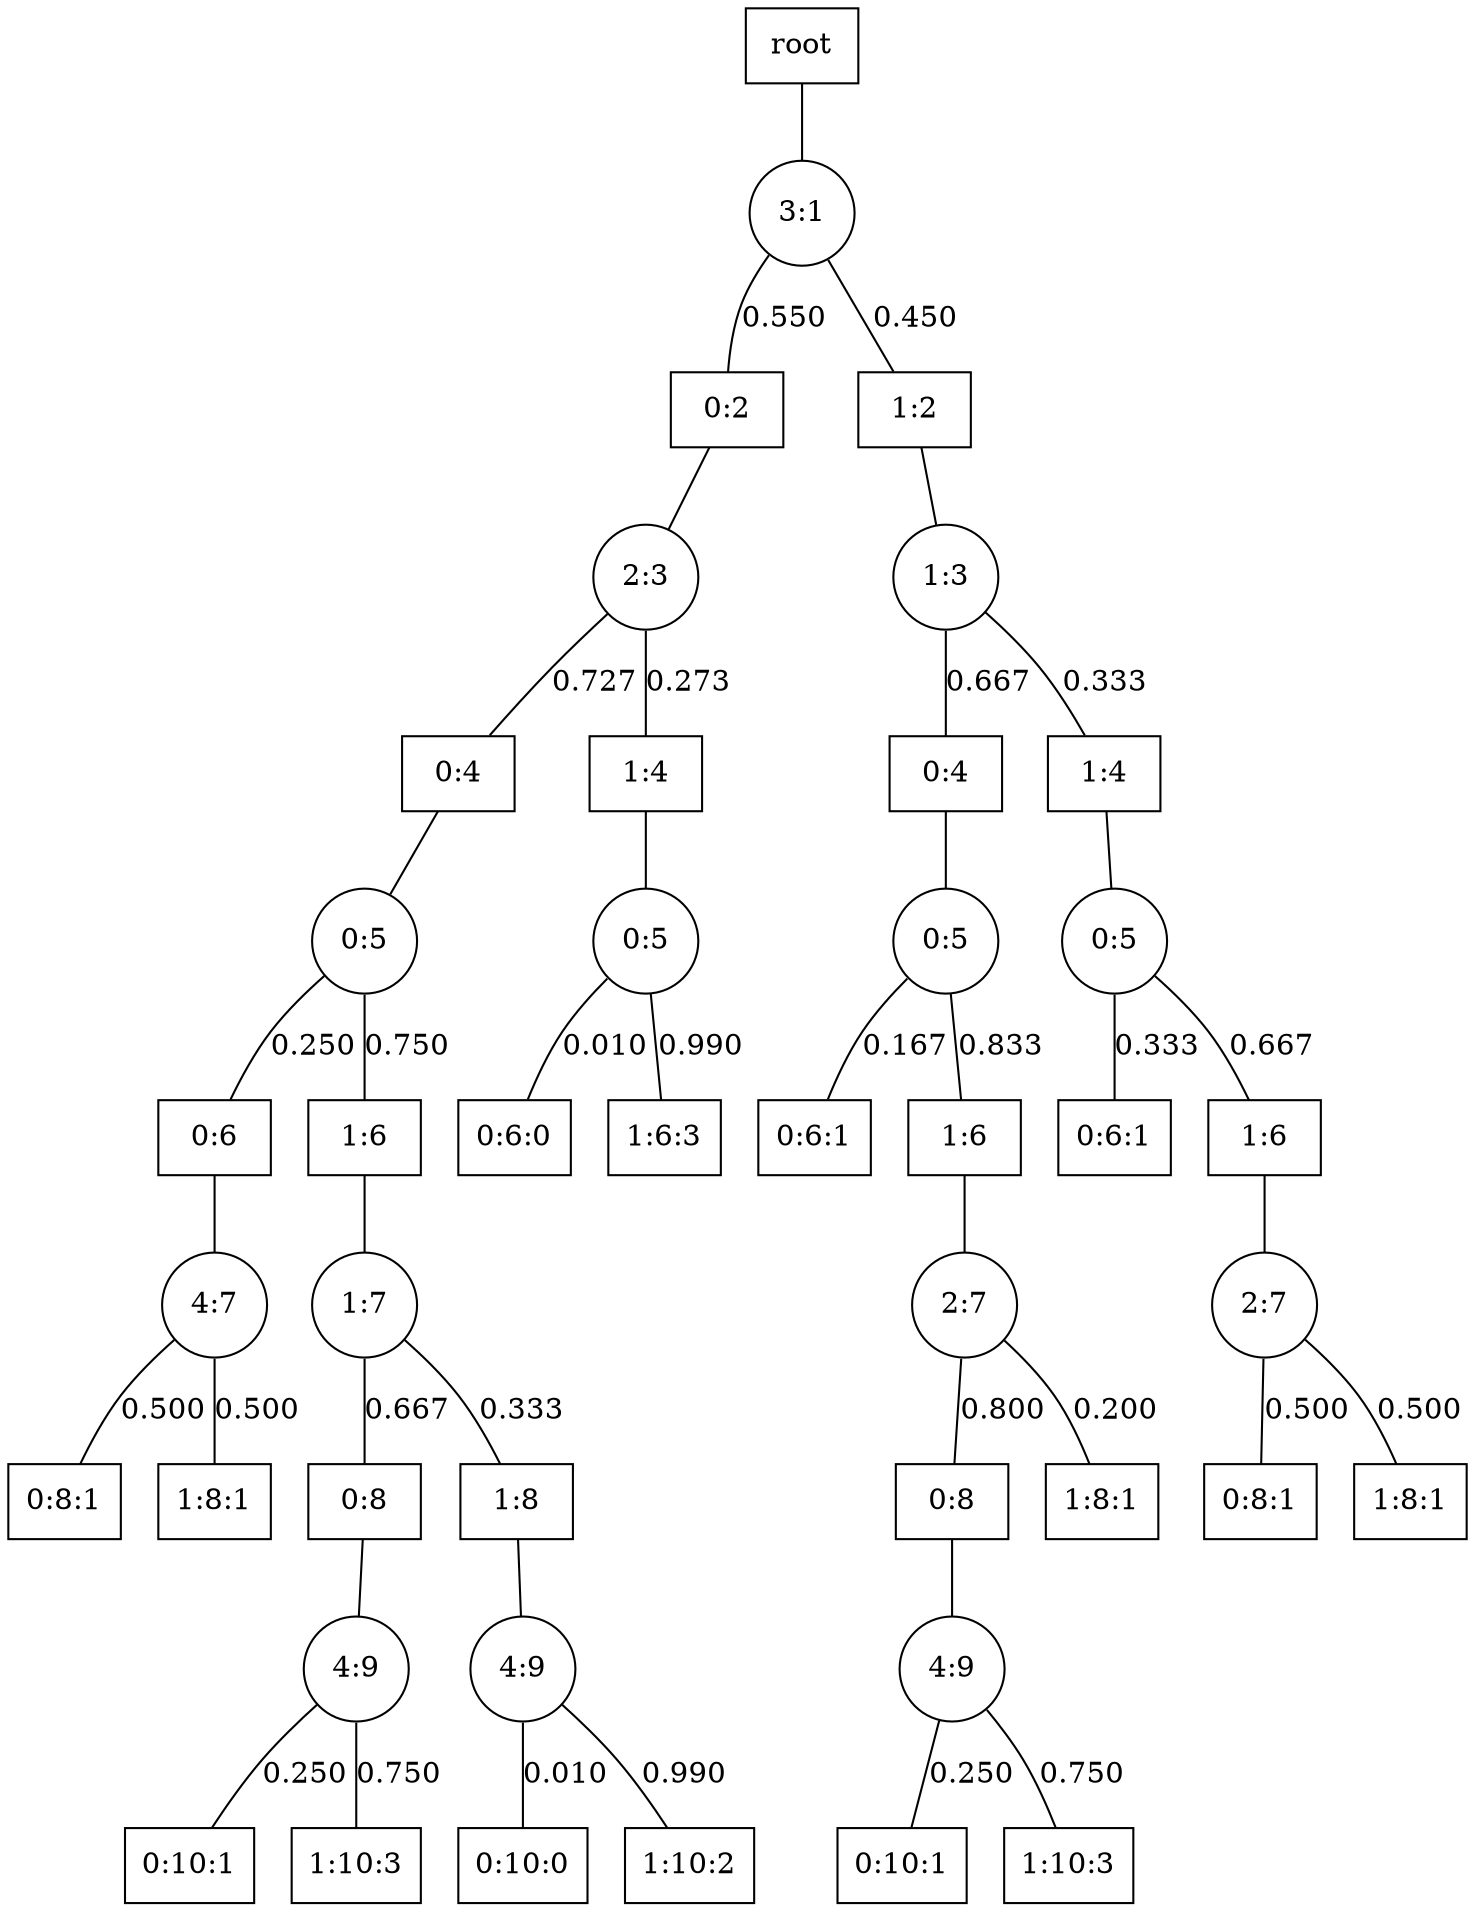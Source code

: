 graph G {
splines=true;
0 [shape=box, label = "root" ]
0--1;
1 [shape=circle, label="3:1"]
1--2[label = 0.550, labelangle=110];
2 [shape=box, label="0:2"]
2--3;
3 [shape=circle, label="2:3"]
3--4[label = 0.727, labelangle=110];
4 [shape=box, label="0:4"]
4--5;
5 [shape=circle, label="0:5"]
5--6[label = 0.250, labelangle=110];
6 [shape=box, label="0:6"]
6--7;
7 [shape=circle, label="4:7"]
7--8[label = 0.500, labelangle=110];
8 [shape=box, label="0:8:1"]
7--9[label = 0.500, labelangle=110];
9 [shape=box, label="1:8:1"]
5--10[label = 0.750, labelangle=110];
10 [shape=box, label="1:6"]
10--11;
11 [shape=circle, label="1:7"]
11--12[label = 0.667, labelangle=110];
12 [shape=box, label="0:8"]
12--13;
13 [shape=circle, label="4:9"]
13--14[label = 0.250, labelangle=110];
14 [shape=box, label="0:10:1"]
13--15[label = 0.750, labelangle=110];
15 [shape=box, label="1:10:3"]
11--16[label = 0.333, labelangle=110];
16 [shape=box, label="1:8"]
16--17;
17 [shape=circle, label="4:9"]
17--18[label = 0.010, labelangle=110];
18 [shape=box, label="0:10:0"]
17--19[label = 0.990, labelangle=110];
19 [shape=box, label="1:10:2"]
3--20[label = 0.273, labelangle=110];
20 [shape=box, label="1:4"]
20--21;
21 [shape=circle, label="0:5"]
21--22[label = 0.010, labelangle=110];
22 [shape=box, label="0:6:0"]
21--23[label = 0.990, labelangle=110];
23 [shape=box, label="1:6:3"]
1--24[label = 0.450, labelangle=110];
24 [shape=box, label="1:2"]
24--25;
25 [shape=circle, label="1:3"]
25--26[label = 0.667, labelangle=110];
26 [shape=box, label="0:4"]
26--27;
27 [shape=circle, label="0:5"]
27--28[label = 0.167, labelangle=110];
28 [shape=box, label="0:6:1"]
27--29[label = 0.833, labelangle=110];
29 [shape=box, label="1:6"]
29--30;
30 [shape=circle, label="2:7"]
30--31[label = 0.800, labelangle=110];
31 [shape=box, label="0:8"]
31--32;
32 [shape=circle, label="4:9"]
32--33[label = 0.250, labelangle=110];
33 [shape=box, label="0:10:1"]
32--34[label = 0.750, labelangle=110];
34 [shape=box, label="1:10:3"]
30--35[label = 0.200, labelangle=110];
35 [shape=box, label="1:8:1"]
25--36[label = 0.333, labelangle=110];
36 [shape=box, label="1:4"]
36--37;
37 [shape=circle, label="0:5"]
37--38[label = 0.333, labelangle=110];
38 [shape=box, label="0:6:1"]
37--39[label = 0.667, labelangle=110];
39 [shape=box, label="1:6"]
39--40;
40 [shape=circle, label="2:7"]
40--41[label = 0.500, labelangle=110];
41 [shape=box, label="0:8:1"]
40--42[label = 0.500, labelangle=110];
42 [shape=box, label="1:8:1"]
}
